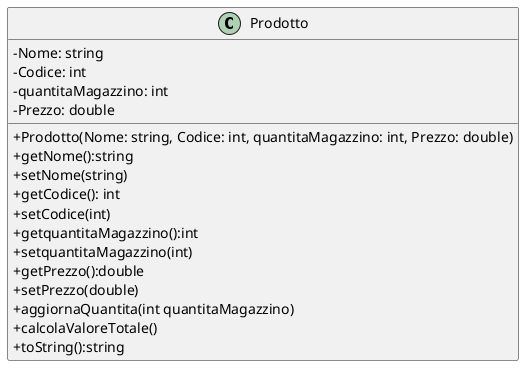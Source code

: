 @startuml
'https://plantuml.com/class-diagram
skinparam classAttributeIconSize 0
class Prodotto {
    -Nome: string
    -Codice: int
    -quantitaMagazzino: int
    -Prezzo: double
    +Prodotto(Nome: string, Codice: int, quantitaMagazzino: int, Prezzo: double)
    +getNome():string
    +setNome(string)
    +getCodice(): int
    +setCodice(int)
    +getquantitaMagazzino():int
    +setquantitaMagazzino(int)
    +getPrezzo():double
    +setPrezzo(double)
    +aggiornaQuantita(int quantitaMagazzino)
    +calcolaValoreTotale()
    +toString():string
}

@enduml